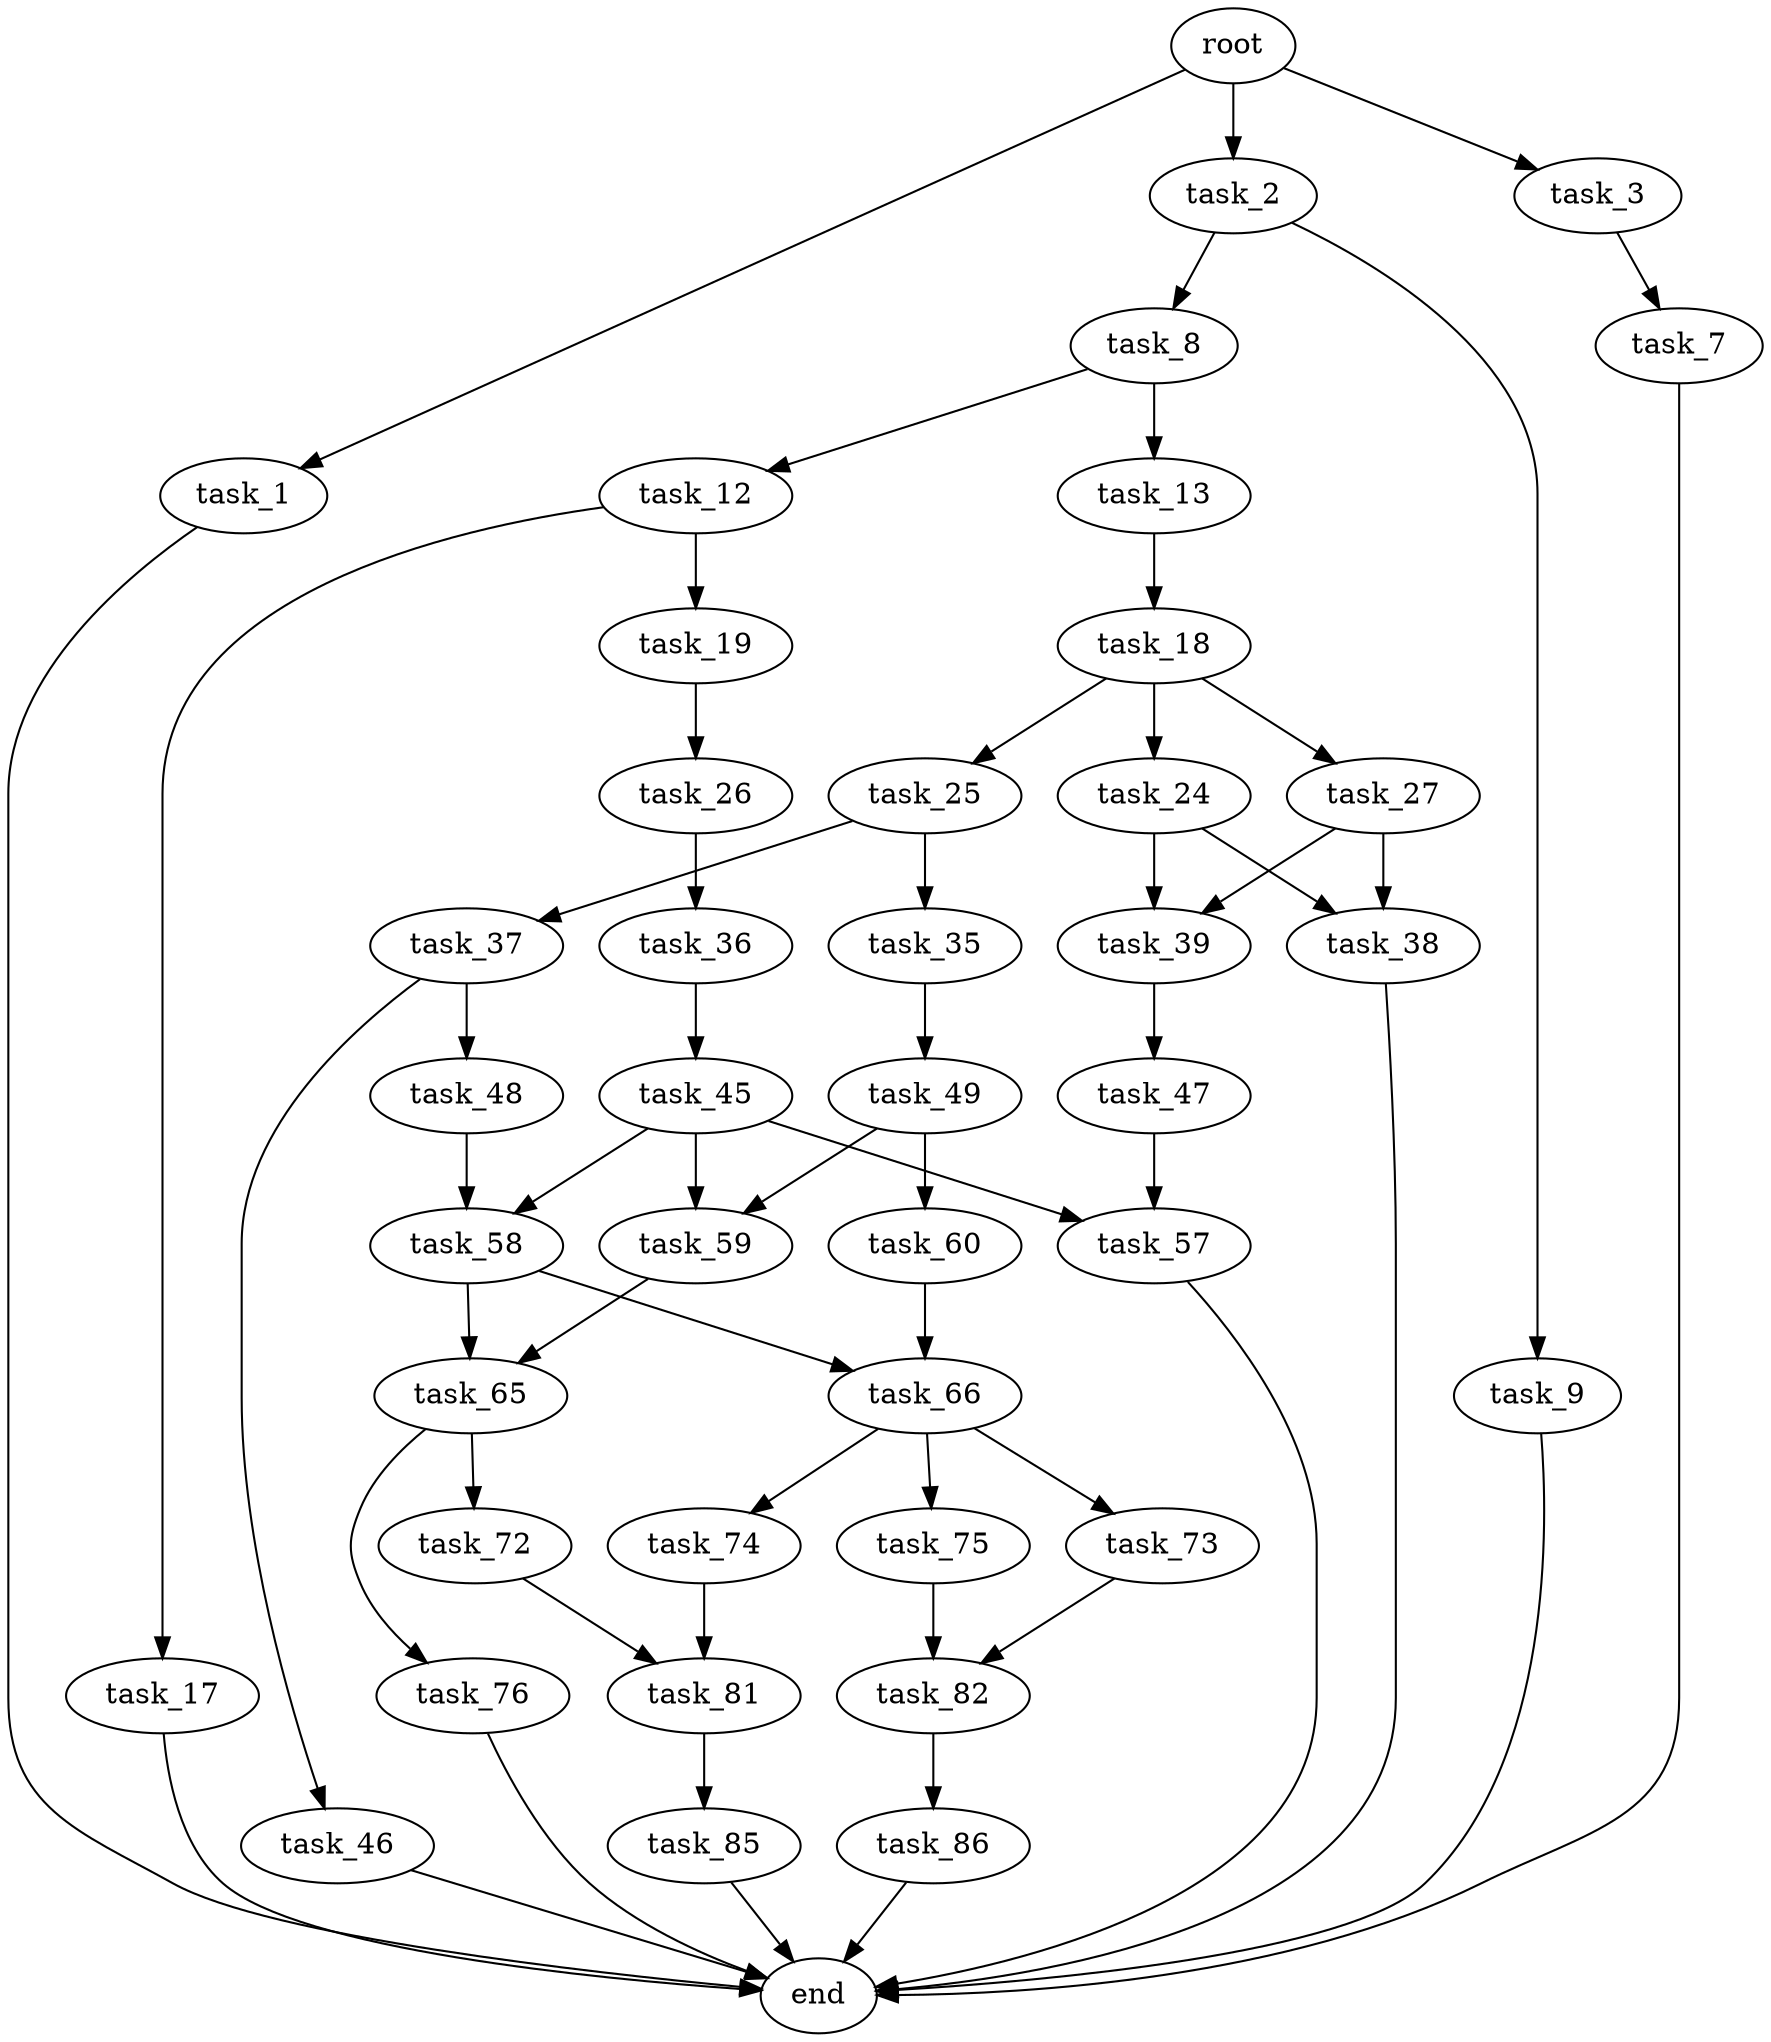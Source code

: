 digraph G {
  root [size="0.000000"];
  task_1 [size="549755813888.000000"];
  task_2 [size="231928233984.000000"];
  task_3 [size="8116583756.000000"];
  end [size="0.000000"];
  task_8 [size="34314659788.000000"];
  task_9 [size="27328058146.000000"];
  task_7 [size="691040367940.000000"];
  task_12 [size="549755813888.000000"];
  task_13 [size="937604508396.000000"];
  task_17 [size="33716143410.000000"];
  task_19 [size="1796141672.000000"];
  task_18 [size="17019372623.000000"];
  task_24 [size="782757789696.000000"];
  task_25 [size="41223192120.000000"];
  task_27 [size="368293445632.000000"];
  task_26 [size="5243776388.000000"];
  task_38 [size="13630223449.000000"];
  task_39 [size="549755813888.000000"];
  task_35 [size="231928233984.000000"];
  task_37 [size="10166860125.000000"];
  task_36 [size="19010274309.000000"];
  task_49 [size="4937152593.000000"];
  task_45 [size="24124512911.000000"];
  task_46 [size="231928233984.000000"];
  task_48 [size="231928233984.000000"];
  task_47 [size="224444341909.000000"];
  task_57 [size="368293445632.000000"];
  task_58 [size="323329586238.000000"];
  task_59 [size="8589934592.000000"];
  task_60 [size="294660460747.000000"];
  task_65 [size="319204149249.000000"];
  task_66 [size="5996820054.000000"];
  task_72 [size="134217728000.000000"];
  task_76 [size="1259535112575.000000"];
  task_73 [size="8589934592.000000"];
  task_74 [size="250564859108.000000"];
  task_75 [size="134217728000.000000"];
  task_81 [size="782757789696.000000"];
  task_82 [size="243165412776.000000"];
  task_85 [size="368293445632.000000"];
  task_86 [size="782757789696.000000"];

  root -> task_1 [size="1.000000"];
  root -> task_2 [size="1.000000"];
  root -> task_3 [size="1.000000"];
  task_1 -> end [size="1.000000"];
  task_2 -> task_8 [size="301989888.000000"];
  task_2 -> task_9 [size="301989888.000000"];
  task_3 -> task_7 [size="301989888.000000"];
  task_8 -> task_12 [size="679477248.000000"];
  task_8 -> task_13 [size="679477248.000000"];
  task_9 -> end [size="1.000000"];
  task_7 -> end [size="1.000000"];
  task_12 -> task_17 [size="536870912.000000"];
  task_12 -> task_19 [size="536870912.000000"];
  task_13 -> task_18 [size="838860800.000000"];
  task_17 -> end [size="1.000000"];
  task_19 -> task_26 [size="33554432.000000"];
  task_18 -> task_24 [size="411041792.000000"];
  task_18 -> task_25 [size="411041792.000000"];
  task_18 -> task_27 [size="411041792.000000"];
  task_24 -> task_38 [size="679477248.000000"];
  task_24 -> task_39 [size="679477248.000000"];
  task_25 -> task_35 [size="679477248.000000"];
  task_25 -> task_37 [size="679477248.000000"];
  task_27 -> task_38 [size="411041792.000000"];
  task_27 -> task_39 [size="411041792.000000"];
  task_26 -> task_36 [size="134217728.000000"];
  task_38 -> end [size="1.000000"];
  task_39 -> task_47 [size="536870912.000000"];
  task_35 -> task_49 [size="301989888.000000"];
  task_37 -> task_46 [size="209715200.000000"];
  task_37 -> task_48 [size="209715200.000000"];
  task_36 -> task_45 [size="411041792.000000"];
  task_49 -> task_59 [size="411041792.000000"];
  task_49 -> task_60 [size="411041792.000000"];
  task_45 -> task_57 [size="411041792.000000"];
  task_45 -> task_58 [size="411041792.000000"];
  task_45 -> task_59 [size="411041792.000000"];
  task_46 -> end [size="1.000000"];
  task_48 -> task_58 [size="301989888.000000"];
  task_47 -> task_57 [size="209715200.000000"];
  task_57 -> end [size="1.000000"];
  task_58 -> task_65 [size="679477248.000000"];
  task_58 -> task_66 [size="679477248.000000"];
  task_59 -> task_65 [size="33554432.000000"];
  task_60 -> task_66 [size="411041792.000000"];
  task_65 -> task_72 [size="209715200.000000"];
  task_65 -> task_76 [size="209715200.000000"];
  task_66 -> task_73 [size="209715200.000000"];
  task_66 -> task_74 [size="209715200.000000"];
  task_66 -> task_75 [size="209715200.000000"];
  task_72 -> task_81 [size="209715200.000000"];
  task_76 -> end [size="1.000000"];
  task_73 -> task_82 [size="33554432.000000"];
  task_74 -> task_81 [size="838860800.000000"];
  task_75 -> task_82 [size="209715200.000000"];
  task_81 -> task_85 [size="679477248.000000"];
  task_82 -> task_86 [size="536870912.000000"];
  task_85 -> end [size="1.000000"];
  task_86 -> end [size="1.000000"];
}
